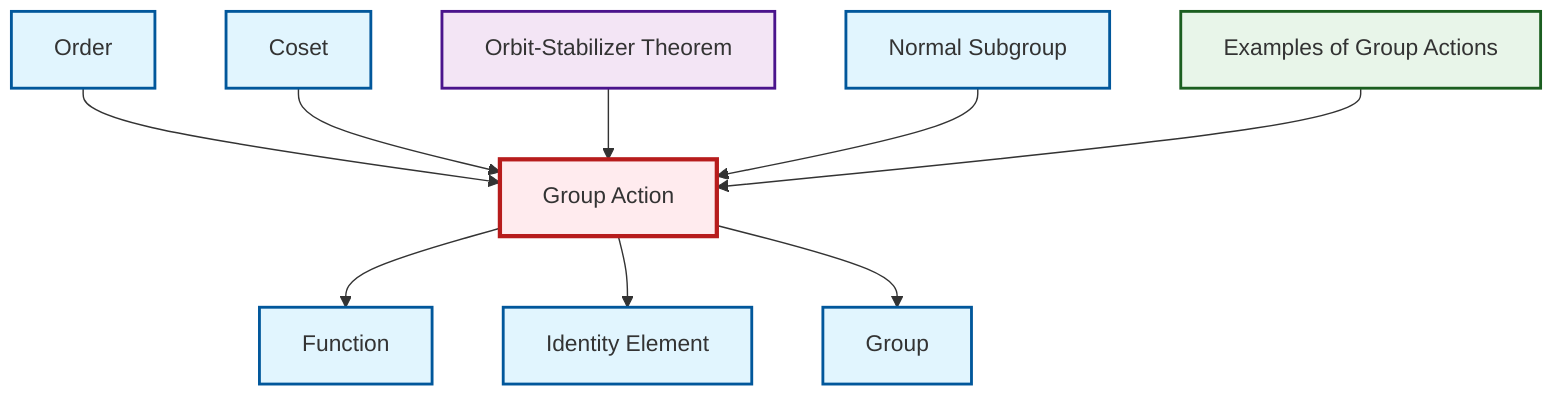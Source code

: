 graph TD
    classDef definition fill:#e1f5fe,stroke:#01579b,stroke-width:2px
    classDef theorem fill:#f3e5f5,stroke:#4a148c,stroke-width:2px
    classDef axiom fill:#fff3e0,stroke:#e65100,stroke-width:2px
    classDef example fill:#e8f5e9,stroke:#1b5e20,stroke-width:2px
    classDef current fill:#ffebee,stroke:#b71c1c,stroke-width:3px
    def-group["Group"]:::definition
    def-coset["Coset"]:::definition
    ex-group-action-examples["Examples of Group Actions"]:::example
    def-group-action["Group Action"]:::definition
    def-order["Order"]:::definition
    def-normal-subgroup["Normal Subgroup"]:::definition
    thm-orbit-stabilizer["Orbit-Stabilizer Theorem"]:::theorem
    def-function["Function"]:::definition
    def-identity-element["Identity Element"]:::definition
    def-order --> def-group-action
    def-group-action --> def-function
    def-group-action --> def-identity-element
    def-coset --> def-group-action
    def-group-action --> def-group
    thm-orbit-stabilizer --> def-group-action
    def-normal-subgroup --> def-group-action
    ex-group-action-examples --> def-group-action
    class def-group-action current